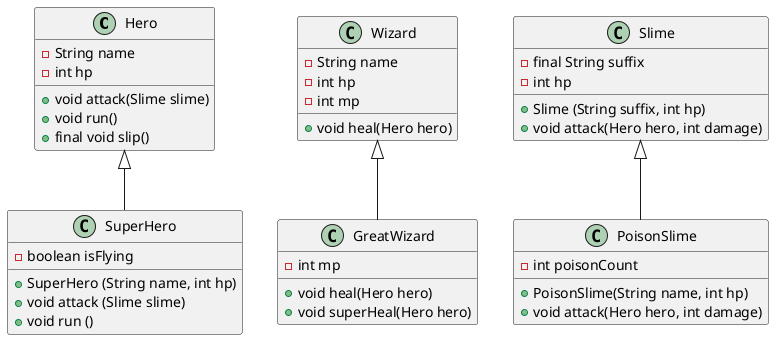 @startuml
'https://plantuml.com/class-diagram

scale 1

class Hero {
    - String name
    - int hp

    + void attack(Slime slime)
    + void run()
    + final void slip()
}

class SuperHero extends Hero {
    - boolean isFlying

    + SuperHero (String name, int hp)
    + void attack (Slime slime)
    + void run ()
}

class Wizard {
    - String name
    - int hp
    - int mp

    + void heal(Hero hero)

}

class GreatWizard extends Wizard {
    - int mp

    + void heal(Hero hero)
    + void superHeal(Hero hero)
}

class Slime {
    - final String suffix
    - int hp

    + Slime (String suffix, int hp)
    + void attack(Hero hero, int damage)
}

class PoisonSlime extends Slime {
    - int poisonCount

    + PoisonSlime(String name, int hp)
    + void attack(Hero hero, int damage)
}

@enduml